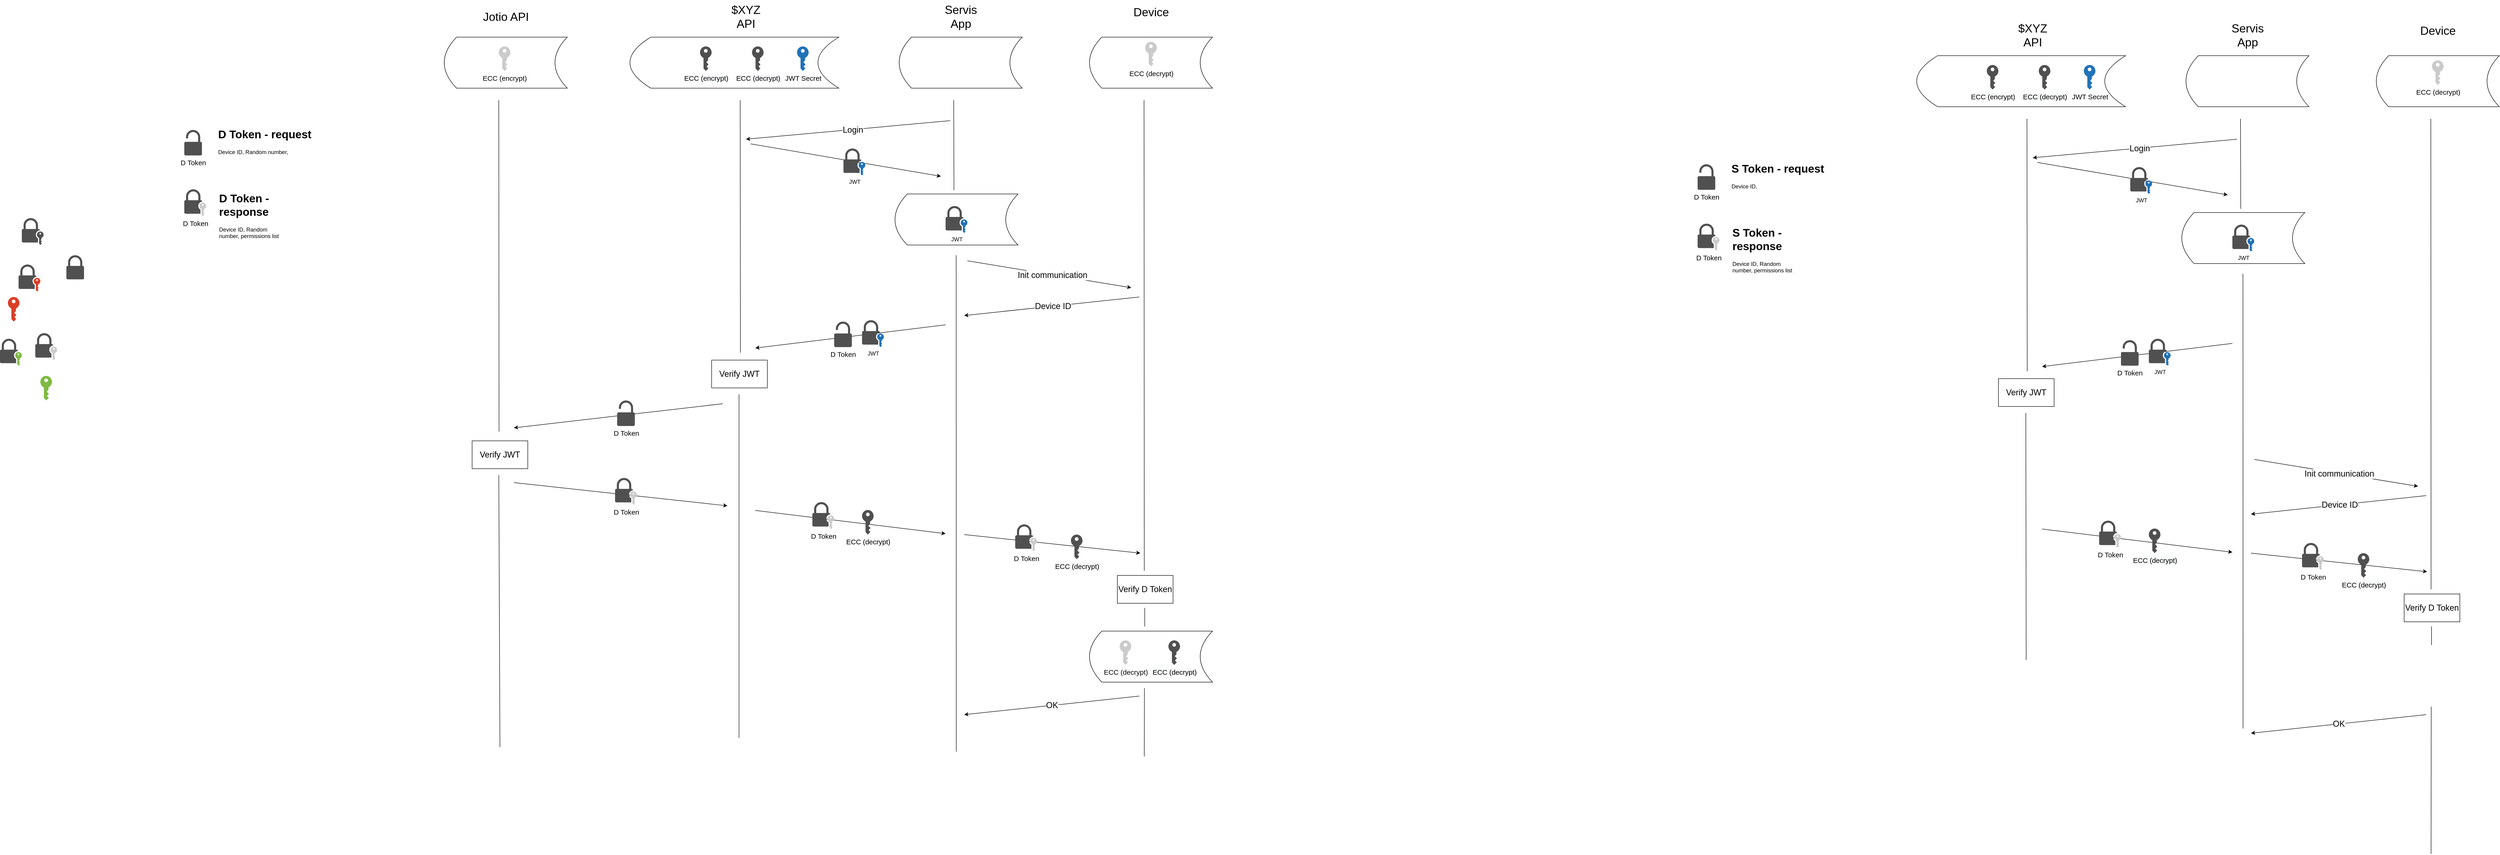 <mxfile version="13.1.3" type="github">
  <diagram id="LgasBoGG3FsovCFmSBIw" name="Page-1">
    <mxGraphModel dx="2370" dy="2423" grid="1" gridSize="10" guides="1" tooltips="1" connect="1" arrows="1" fold="1" page="1" pageScale="1" pageWidth="850" pageHeight="1100" math="0" shadow="0">
      <root>
        <mxCell id="0" />
        <mxCell id="1" parent="0" />
        <mxCell id="JMCEyGu6VI2UjbXGp_1P-59" value="" style="shape=dataStorage;whiteSpace=wrap;html=1;strokeColor=#000000;strokeWidth=1;" vertex="1" parent="1">
          <mxGeometry x="1470" y="-260" width="450" height="110" as="geometry" />
        </mxCell>
        <mxCell id="JMCEyGu6VI2UjbXGp_1P-62" value="" style="shape=dataStorage;whiteSpace=wrap;html=1;strokeColor=#000000;strokeWidth=1;" vertex="1" parent="1">
          <mxGeometry x="2050" y="-260" width="265" height="110" as="geometry" />
        </mxCell>
        <mxCell id="JMCEyGu6VI2UjbXGp_1P-65" value="" style="shape=dataStorage;whiteSpace=wrap;html=1;strokeColor=#000000;strokeWidth=1;" vertex="1" parent="1">
          <mxGeometry x="2460" y="-260" width="265" height="110" as="geometry" />
        </mxCell>
        <mxCell id="JMCEyGu6VI2UjbXGp_1P-54" value="" style="shape=dataStorage;whiteSpace=wrap;html=1;strokeColor=#000000;strokeWidth=1;" vertex="1" parent="1">
          <mxGeometry x="1070" y="-260" width="265" height="110" as="geometry" />
        </mxCell>
        <mxCell id="JMCEyGu6VI2UjbXGp_1P-1" value="&lt;meta http-equiv=&quot;content-type&quot; content=&quot;text/html; charset=utf-8&quot;&gt;&lt;span style=&quot;color: rgb(0, 0, 0); font-family: Helvetica; font-style: normal; font-variant-ligatures: normal; font-variant-caps: normal; font-weight: 400; letter-spacing: normal; orphans: 2; text-align: center; text-indent: 0px; text-transform: none; widows: 2; word-spacing: 0px; -webkit-text-stroke-width: 0px; background-color: rgb(248, 249, 250); text-decoration-style: initial; text-decoration-color: initial; font-size: 15px;&quot;&gt;ECC (encrypt&lt;/span&gt;&lt;span style=&quot;color: rgb(0, 0, 0); font-family: Helvetica; font-style: normal; font-variant-ligatures: normal; font-variant-caps: normal; font-weight: 400; letter-spacing: normal; orphans: 2; text-align: center; text-indent: 0px; text-transform: none; widows: 2; word-spacing: 0px; -webkit-text-stroke-width: 0px; background-color: rgb(248, 249, 250); text-decoration-style: initial; text-decoration-color: initial; font-size: 15px;&quot;&gt;)&lt;/span&gt;" style="pointerEvents=1;shadow=0;dashed=0;html=1;strokeColor=none;fillColor=#505050;labelPosition=center;verticalLabelPosition=bottom;verticalAlign=top;outlineConnect=0;align=center;shape=mxgraph.office.security.key_permissions;" vertex="1" parent="1">
          <mxGeometry x="1621" y="-240" width="25" height="53" as="geometry" />
        </mxCell>
        <mxCell id="JMCEyGu6VI2UjbXGp_1P-2" value="&lt;font style=&quot;font-size: 15px&quot;&gt;JWT Secret&lt;/font&gt;" style="pointerEvents=1;shadow=0;dashed=0;html=1;strokeColor=none;labelPosition=center;verticalLabelPosition=bottom;verticalAlign=top;outlineConnect=0;align=center;shape=mxgraph.office.security.key_permissions;fillColor=#2072B8;" vertex="1" parent="1">
          <mxGeometry x="1830" y="-240" width="25" height="53" as="geometry" />
        </mxCell>
        <mxCell id="JMCEyGu6VI2UjbXGp_1P-3" value="" style="pointerEvents=1;shadow=0;dashed=0;html=1;strokeColor=none;labelPosition=center;verticalLabelPosition=bottom;verticalAlign=top;outlineConnect=0;align=center;shape=mxgraph.office.security.key_permissions;fillColor=#DA4026;" vertex="1" parent="1">
          <mxGeometry x="130" y="300" width="25" height="53" as="geometry" />
        </mxCell>
        <mxCell id="JMCEyGu6VI2UjbXGp_1P-4" value="" style="pointerEvents=1;shadow=0;dashed=0;html=1;strokeColor=none;labelPosition=center;verticalLabelPosition=bottom;verticalAlign=top;outlineConnect=0;align=center;shape=mxgraph.office.security.key_permissions;fillColor=#7FBA42;" vertex="1" parent="1">
          <mxGeometry x="200" y="470" width="25" height="53" as="geometry" />
        </mxCell>
        <mxCell id="JMCEyGu6VI2UjbXGp_1P-5" value="" style="pointerEvents=1;shadow=0;dashed=0;html=1;strokeColor=none;fillColor=#505050;labelPosition=center;verticalLabelPosition=bottom;verticalAlign=top;outlineConnect=0;align=center;shape=mxgraph.office.security.lock_with_key_security;" vertex="1" parent="1">
          <mxGeometry x="160" y="130" width="47" height="58" as="geometry" />
        </mxCell>
        <mxCell id="JMCEyGu6VI2UjbXGp_1P-6" value="" style="pointerEvents=1;shadow=0;dashed=0;html=1;strokeColor=none;fillColor=#505050;labelPosition=center;verticalLabelPosition=bottom;verticalAlign=top;outlineConnect=0;align=center;shape=mxgraph.office.security.lock_with_key_security_orange;" vertex="1" parent="1">
          <mxGeometry x="153" y="230" width="47" height="58" as="geometry" />
        </mxCell>
        <mxCell id="JMCEyGu6VI2UjbXGp_1P-9" value="" style="pointerEvents=1;shadow=0;dashed=0;html=1;strokeColor=none;fillColor=#505050;labelPosition=center;verticalLabelPosition=bottom;verticalAlign=top;outlineConnect=0;align=center;shape=mxgraph.office.security.lock_with_key_security_green;" vertex="1" parent="1">
          <mxGeometry x="113" y="390" width="47" height="58" as="geometry" />
        </mxCell>
        <mxCell id="JMCEyGu6VI2UjbXGp_1P-10" value="" style="pointerEvents=1;shadow=0;dashed=0;html=1;strokeColor=none;fillColor=#505050;labelPosition=center;verticalLabelPosition=bottom;verticalAlign=top;outlineConnect=0;align=center;shape=mxgraph.office.security.lock_with_key_security_ghosted;" vertex="1" parent="1">
          <mxGeometry x="189" y="378" width="47" height="58" as="geometry" />
        </mxCell>
        <mxCell id="JMCEyGu6VI2UjbXGp_1P-30" value="&lt;span style=&quot;font-size: 25px&quot;&gt;$XYZ API&lt;/span&gt;" style="text;html=1;strokeColor=none;fillColor=none;align=center;verticalAlign=middle;whiteSpace=wrap;rounded=0;" vertex="1" parent="1">
          <mxGeometry x="1665" y="-330" width="110" height="50" as="geometry" />
        </mxCell>
        <mxCell id="JMCEyGu6VI2UjbXGp_1P-36" value="&lt;span style=&quot;font-size: 25px&quot;&gt;Servis&lt;br&gt;App&lt;br&gt;&lt;/span&gt;" style="text;html=1;strokeColor=none;fillColor=none;align=center;verticalAlign=middle;whiteSpace=wrap;rounded=0;" vertex="1" parent="1">
          <mxGeometry x="2127.5" y="-330" width="110" height="50" as="geometry" />
        </mxCell>
        <mxCell id="JMCEyGu6VI2UjbXGp_1P-37" value="&lt;span style=&quot;font-size: 25px&quot;&gt;Device&lt;/span&gt;" style="text;html=1;strokeColor=none;fillColor=none;align=center;verticalAlign=middle;whiteSpace=wrap;rounded=0;" vertex="1" parent="1">
          <mxGeometry x="2537.5" y="-340" width="110" height="50" as="geometry" />
        </mxCell>
        <mxCell id="JMCEyGu6VI2UjbXGp_1P-38" value="" style="endArrow=none;html=1;" edge="1" parent="1">
          <mxGeometry width="50" height="50" relative="1" as="geometry">
            <mxPoint x="1188" y="590" as="sourcePoint" />
            <mxPoint x="1187.5" y="-124" as="targetPoint" />
          </mxGeometry>
        </mxCell>
        <mxCell id="JMCEyGu6VI2UjbXGp_1P-39" value="&lt;span style=&quot;font-size: 25px&quot;&gt;Jotio API&lt;/span&gt;" style="text;html=1;strokeColor=none;fillColor=none;align=center;verticalAlign=middle;whiteSpace=wrap;rounded=0;" vertex="1" parent="1">
          <mxGeometry x="1147.5" y="-330" width="110" height="50" as="geometry" />
        </mxCell>
        <mxCell id="JMCEyGu6VI2UjbXGp_1P-48" value="" style="pointerEvents=1;shadow=0;dashed=0;html=1;strokeColor=none;fillColor=#505050;labelPosition=center;verticalLabelPosition=bottom;verticalAlign=top;outlineConnect=0;align=center;shape=mxgraph.office.security.lock_protected;" vertex="1" parent="1">
          <mxGeometry x="256" y="210" width="38" height="52" as="geometry" />
        </mxCell>
        <mxCell id="JMCEyGu6VI2UjbXGp_1P-51" value="&lt;span style=&quot;font-size: 15px&quot;&gt;ECC (encrypt&lt;/span&gt;&lt;span style=&quot;font-size: 15px&quot;&gt;)&lt;/span&gt;" style="pointerEvents=1;shadow=0;dashed=0;html=1;strokeColor=none;labelPosition=center;verticalLabelPosition=bottom;verticalAlign=top;outlineConnect=0;align=center;shape=mxgraph.office.security.key_permissions;fillColor=#CCCBCB;" vertex="1" parent="1">
          <mxGeometry x="1187.5" y="-240" width="25" height="53" as="geometry" />
        </mxCell>
        <mxCell id="JMCEyGu6VI2UjbXGp_1P-53" value="&lt;span style=&quot;font-size: 15px&quot;&gt;ECC (decrypt)&lt;/span&gt;" style="pointerEvents=1;shadow=0;dashed=0;html=1;strokeColor=none;labelPosition=center;verticalLabelPosition=bottom;verticalAlign=top;outlineConnect=0;align=center;shape=mxgraph.office.security.key_permissions;fillColor=#CCCBCB;" vertex="1" parent="1">
          <mxGeometry x="2580" y="-250" width="25" height="53" as="geometry" />
        </mxCell>
        <mxCell id="JMCEyGu6VI2UjbXGp_1P-60" value="" style="endArrow=none;html=1;" edge="1" parent="1">
          <mxGeometry width="50" height="50" relative="1" as="geometry">
            <mxPoint x="1708" y="420" as="sourcePoint" />
            <mxPoint x="1707.5" y="-124" as="targetPoint" />
          </mxGeometry>
        </mxCell>
        <mxCell id="JMCEyGu6VI2UjbXGp_1P-63" value="" style="endArrow=none;html=1;" edge="1" parent="1">
          <mxGeometry width="50" height="50" relative="1" as="geometry">
            <mxPoint x="2168" y="70" as="sourcePoint" />
            <mxPoint x="2167.5" y="-124" as="targetPoint" />
          </mxGeometry>
        </mxCell>
        <mxCell id="JMCEyGu6VI2UjbXGp_1P-66" value="" style="endArrow=none;html=1;" edge="1" parent="1">
          <mxGeometry width="50" height="50" relative="1" as="geometry">
            <mxPoint x="2578" y="890" as="sourcePoint" />
            <mxPoint x="2577.5" y="-124" as="targetPoint" />
          </mxGeometry>
        </mxCell>
        <mxCell id="JMCEyGu6VI2UjbXGp_1P-71" value="&lt;span style=&quot;color: rgb(0 , 0 , 0) ; font-family: &amp;#34;helvetica&amp;#34; ; font-style: normal ; font-weight: 400 ; letter-spacing: normal ; text-align: center ; text-indent: 0px ; text-transform: none ; word-spacing: 0px ; background-color: rgb(248 , 249 , 250) ; font-size: 15px&quot;&gt;ECC (decrypt&lt;/span&gt;&lt;span style=&quot;color: rgb(0 , 0 , 0) ; font-family: &amp;#34;helvetica&amp;#34; ; font-style: normal ; font-weight: 400 ; letter-spacing: normal ; text-align: center ; text-indent: 0px ; text-transform: none ; word-spacing: 0px ; background-color: rgb(248 , 249 , 250) ; font-size: 15px&quot;&gt;)&lt;/span&gt;" style="pointerEvents=1;shadow=0;dashed=0;html=1;strokeColor=none;fillColor=#505050;labelPosition=center;verticalLabelPosition=bottom;verticalAlign=top;outlineConnect=0;align=center;shape=mxgraph.office.security.key_permissions;" vertex="1" parent="1">
          <mxGeometry x="1733" y="-240" width="25" height="53" as="geometry" />
        </mxCell>
        <mxCell id="JMCEyGu6VI2UjbXGp_1P-72" value="" style="endArrow=classic;html=1;" edge="1" parent="1">
          <mxGeometry width="50" height="50" relative="1" as="geometry">
            <mxPoint x="2160" y="-80" as="sourcePoint" />
            <mxPoint x="1720" y="-40" as="targetPoint" />
          </mxGeometry>
        </mxCell>
        <mxCell id="JMCEyGu6VI2UjbXGp_1P-73" value="&lt;span style=&quot;font-size: 18px&quot;&gt;Login&lt;br&gt;&lt;/span&gt;" style="edgeLabel;html=1;align=center;verticalAlign=middle;resizable=0;points=[];" vertex="1" connectable="0" parent="JMCEyGu6VI2UjbXGp_1P-72">
          <mxGeometry x="-0.237" y="-2" relative="1" as="geometry">
            <mxPoint x="-41.94" y="6.73" as="offset" />
          </mxGeometry>
        </mxCell>
        <mxCell id="JMCEyGu6VI2UjbXGp_1P-74" value="" style="endArrow=classic;html=1;" edge="1" parent="1">
          <mxGeometry width="50" height="50" relative="1" as="geometry">
            <mxPoint x="1730" y="-30" as="sourcePoint" />
            <mxPoint x="2140" y="40" as="targetPoint" />
          </mxGeometry>
        </mxCell>
        <mxCell id="JMCEyGu6VI2UjbXGp_1P-76" value="" style="shape=dataStorage;whiteSpace=wrap;html=1;strokeColor=#000000;strokeWidth=1;" vertex="1" parent="1">
          <mxGeometry x="2041" y="78" width="265" height="110" as="geometry" />
        </mxCell>
        <mxCell id="JMCEyGu6VI2UjbXGp_1P-77" value="JWT" style="pointerEvents=1;shadow=0;dashed=0;html=1;strokeColor=none;fillColor=#505050;labelPosition=center;verticalLabelPosition=bottom;verticalAlign=top;outlineConnect=0;align=center;shape=mxgraph.office.security.lock_with_key_security_blue;" vertex="1" parent="1">
          <mxGeometry x="2150" y="104" width="47" height="58" as="geometry" />
        </mxCell>
        <mxCell id="JMCEyGu6VI2UjbXGp_1P-80" value="" style="endArrow=none;html=1;" edge="1" parent="1">
          <mxGeometry width="50" height="50" relative="1" as="geometry">
            <mxPoint x="2173" y="1280" as="sourcePoint" />
            <mxPoint x="2172.79" y="210.0" as="targetPoint" />
          </mxGeometry>
        </mxCell>
        <mxCell id="JMCEyGu6VI2UjbXGp_1P-82" value="" style="endArrow=classic;html=1;" edge="1" parent="1">
          <mxGeometry width="50" height="50" relative="1" as="geometry">
            <mxPoint x="2197" y="222" as="sourcePoint" />
            <mxPoint x="2550" y="280" as="targetPoint" />
          </mxGeometry>
        </mxCell>
        <mxCell id="JMCEyGu6VI2UjbXGp_1P-83" value="&lt;span style=&quot;font-size: 18px&quot;&gt;Init communication&lt;/span&gt;" style="edgeLabel;html=1;align=center;verticalAlign=middle;resizable=0;points=[];" vertex="1" connectable="0" parent="JMCEyGu6VI2UjbXGp_1P-82">
          <mxGeometry x="-0.237" y="-2" relative="1" as="geometry">
            <mxPoint x="48" y="6.73" as="offset" />
          </mxGeometry>
        </mxCell>
        <mxCell id="JMCEyGu6VI2UjbXGp_1P-85" value="JWT" style="pointerEvents=1;shadow=0;dashed=0;html=1;strokeColor=none;fillColor=#505050;labelPosition=center;verticalLabelPosition=bottom;verticalAlign=top;outlineConnect=0;align=center;shape=mxgraph.office.security.lock_with_key_security_blue;" vertex="1" parent="1">
          <mxGeometry x="1930" y="-20" width="47" height="58" as="geometry" />
        </mxCell>
        <mxCell id="JMCEyGu6VI2UjbXGp_1P-86" value="&lt;font style=&quot;font-size: 15px&quot;&gt;D Token&lt;/font&gt;" style="pointerEvents=1;shadow=0;dashed=0;html=1;strokeColor=none;fillColor=#505050;labelPosition=center;verticalLabelPosition=bottom;verticalAlign=top;outlineConnect=0;align=center;shape=mxgraph.office.security.lock_unprotected;" vertex="1" parent="1">
          <mxGeometry x="510" y="-60" width="38" height="55" as="geometry" />
        </mxCell>
        <mxCell id="JMCEyGu6VI2UjbXGp_1P-87" value="&lt;h1&gt;D Token - request&lt;/h1&gt;&lt;div&gt;Device ID, Random number,&amp;nbsp;&lt;/div&gt;" style="text;html=1;strokeColor=none;fillColor=none;spacing=5;spacingTop=-20;whiteSpace=wrap;overflow=hidden;rounded=0;" vertex="1" parent="1">
          <mxGeometry x="578" y="-70" width="210" height="120" as="geometry" />
        </mxCell>
        <mxCell id="JMCEyGu6VI2UjbXGp_1P-89" value="" style="endArrow=classic;html=1;" edge="1" parent="1">
          <mxGeometry width="50" height="50" relative="1" as="geometry">
            <mxPoint x="2150" y="360" as="sourcePoint" />
            <mxPoint x="1740" y="410" as="targetPoint" />
          </mxGeometry>
        </mxCell>
        <mxCell id="JMCEyGu6VI2UjbXGp_1P-90" value="&lt;font style=&quot;font-size: 15px&quot;&gt;D Token&lt;/font&gt;" style="pointerEvents=1;shadow=0;dashed=0;html=1;strokeColor=none;fillColor=#505050;labelPosition=center;verticalLabelPosition=bottom;verticalAlign=top;outlineConnect=0;align=center;shape=mxgraph.office.security.lock_unprotected;" vertex="1" parent="1">
          <mxGeometry x="1910" y="353" width="38" height="55" as="geometry" />
        </mxCell>
        <mxCell id="JMCEyGu6VI2UjbXGp_1P-91" value="" style="endArrow=classic;html=1;" edge="1" parent="1">
          <mxGeometry width="50" height="50" relative="1" as="geometry">
            <mxPoint x="1670" y="530" as="sourcePoint" />
            <mxPoint x="1220" y="582" as="targetPoint" />
          </mxGeometry>
        </mxCell>
        <mxCell id="JMCEyGu6VI2UjbXGp_1P-92" value="&lt;font style=&quot;font-size: 15px&quot;&gt;D Token&lt;/font&gt;" style="pointerEvents=1;shadow=0;dashed=0;html=1;strokeColor=none;fillColor=#505050;labelPosition=center;verticalLabelPosition=bottom;verticalAlign=top;outlineConnect=0;align=center;shape=mxgraph.office.security.lock_unprotected;" vertex="1" parent="1">
          <mxGeometry x="1442.5" y="523" width="38" height="55" as="geometry" />
        </mxCell>
        <mxCell id="JMCEyGu6VI2UjbXGp_1P-94" value="" style="endArrow=classic;html=1;" edge="1" parent="1">
          <mxGeometry width="50" height="50" relative="1" as="geometry">
            <mxPoint x="2567.5" y="300" as="sourcePoint" />
            <mxPoint x="2190" y="340" as="targetPoint" />
          </mxGeometry>
        </mxCell>
        <mxCell id="JMCEyGu6VI2UjbXGp_1P-95" value="&lt;span style=&quot;font-size: 18px&quot;&gt;Device ID&lt;br&gt;&lt;/span&gt;" style="edgeLabel;html=1;align=center;verticalAlign=middle;resizable=0;points=[];" vertex="1" connectable="0" parent="JMCEyGu6VI2UjbXGp_1P-94">
          <mxGeometry x="-0.237" y="-2" relative="1" as="geometry">
            <mxPoint x="-41.94" y="6.73" as="offset" />
          </mxGeometry>
        </mxCell>
        <mxCell id="JMCEyGu6VI2UjbXGp_1P-99" value="" style="endArrow=none;html=1;" edge="1" parent="1">
          <mxGeometry width="50" height="50" relative="1" as="geometry">
            <mxPoint x="1705" y="1250" as="sourcePoint" />
            <mxPoint x="1705" y="510" as="targetPoint" />
          </mxGeometry>
        </mxCell>
        <mxCell id="JMCEyGu6VI2UjbXGp_1P-100" value="&lt;font style=&quot;font-size: 18px&quot;&gt;Verify&amp;nbsp;JWT&lt;/font&gt;" style="rounded=0;whiteSpace=wrap;html=1;strokeColor=#000000;strokeWidth=1;" vertex="1" parent="1">
          <mxGeometry x="1646" y="436" width="120" height="60" as="geometry" />
        </mxCell>
        <mxCell id="JMCEyGu6VI2UjbXGp_1P-101" value="JWT" style="pointerEvents=1;shadow=0;dashed=0;html=1;strokeColor=none;fillColor=#505050;labelPosition=center;verticalLabelPosition=bottom;verticalAlign=top;outlineConnect=0;align=center;shape=mxgraph.office.security.lock_with_key_security_blue;" vertex="1" parent="1">
          <mxGeometry x="1970" y="350" width="47" height="58" as="geometry" />
        </mxCell>
        <mxCell id="JMCEyGu6VI2UjbXGp_1P-102" value="&lt;span style=&quot;font-size: 18px&quot;&gt;Verify JWT&lt;br&gt;&lt;/span&gt;" style="rounded=0;whiteSpace=wrap;html=1;strokeColor=#000000;strokeWidth=1;" vertex="1" parent="1">
          <mxGeometry x="1130" y="610" width="120" height="60" as="geometry" />
        </mxCell>
        <mxCell id="JMCEyGu6VI2UjbXGp_1P-103" value="" style="endArrow=none;html=1;" edge="1" parent="1">
          <mxGeometry width="50" height="50" relative="1" as="geometry">
            <mxPoint x="1190" y="1270" as="sourcePoint" />
            <mxPoint x="1187.5" y="684" as="targetPoint" />
          </mxGeometry>
        </mxCell>
        <mxCell id="JMCEyGu6VI2UjbXGp_1P-105" value="" style="endArrow=classic;html=1;" edge="1" parent="1">
          <mxGeometry width="50" height="50" relative="1" as="geometry">
            <mxPoint x="1220" y="700" as="sourcePoint" />
            <mxPoint x="1680" y="750" as="targetPoint" />
          </mxGeometry>
        </mxCell>
        <mxCell id="JMCEyGu6VI2UjbXGp_1P-106" value="D Token" style="pointerEvents=1;shadow=0;dashed=0;html=1;strokeColor=none;fillColor=#505050;labelPosition=center;verticalLabelPosition=bottom;verticalAlign=top;outlineConnect=0;align=center;shape=mxgraph.office.security.lock_with_key_security_ghosted;fontSize=15;" vertex="1" parent="1">
          <mxGeometry x="1438" y="690" width="47" height="58" as="geometry" />
        </mxCell>
        <mxCell id="JMCEyGu6VI2UjbXGp_1P-108" value="" style="endArrow=classic;html=1;" edge="1" parent="1">
          <mxGeometry width="50" height="50" relative="1" as="geometry">
            <mxPoint x="1740" y="760" as="sourcePoint" />
            <mxPoint x="2150" y="810" as="targetPoint" />
          </mxGeometry>
        </mxCell>
        <mxCell id="JMCEyGu6VI2UjbXGp_1P-110" value="&lt;span style=&quot;color: rgb(0 , 0 , 0) ; font-family: &amp;#34;helvetica&amp;#34; ; font-style: normal ; font-weight: 400 ; letter-spacing: normal ; text-align: center ; text-indent: 0px ; text-transform: none ; word-spacing: 0px ; background-color: rgb(248 , 249 , 250) ; font-size: 15px&quot;&gt;ECC (decrypt&lt;/span&gt;&lt;span style=&quot;color: rgb(0 , 0 , 0) ; font-family: &amp;#34;helvetica&amp;#34; ; font-style: normal ; font-weight: 400 ; letter-spacing: normal ; text-align: center ; text-indent: 0px ; text-transform: none ; word-spacing: 0px ; background-color: rgb(248 , 249 , 250) ; font-size: 15px&quot;&gt;)&lt;/span&gt;" style="pointerEvents=1;shadow=0;dashed=0;html=1;strokeColor=none;fillColor=#505050;labelPosition=center;verticalLabelPosition=bottom;verticalAlign=top;outlineConnect=0;align=center;shape=mxgraph.office.security.key_permissions;" vertex="1" parent="1">
          <mxGeometry x="1970" y="759" width="25" height="53" as="geometry" />
        </mxCell>
        <mxCell id="JMCEyGu6VI2UjbXGp_1P-113" value="" style="endArrow=classic;html=1;" edge="1" parent="1">
          <mxGeometry width="50" height="50" relative="1" as="geometry">
            <mxPoint x="2190" y="812" as="sourcePoint" />
            <mxPoint x="2569.5" y="852" as="targetPoint" />
          </mxGeometry>
        </mxCell>
        <mxCell id="JMCEyGu6VI2UjbXGp_1P-115" value="&lt;span style=&quot;color: rgb(0 , 0 , 0) ; font-family: &amp;#34;helvetica&amp;#34; ; font-style: normal ; font-weight: 400 ; letter-spacing: normal ; text-align: center ; text-indent: 0px ; text-transform: none ; word-spacing: 0px ; background-color: rgb(248 , 249 , 250) ; font-size: 15px&quot;&gt;ECC (decrypt&lt;/span&gt;&lt;span style=&quot;color: rgb(0 , 0 , 0) ; font-family: &amp;#34;helvetica&amp;#34; ; font-style: normal ; font-weight: 400 ; letter-spacing: normal ; text-align: center ; text-indent: 0px ; text-transform: none ; word-spacing: 0px ; background-color: rgb(248 , 249 , 250) ; font-size: 15px&quot;&gt;)&lt;/span&gt;" style="pointerEvents=1;shadow=0;dashed=0;html=1;strokeColor=none;fillColor=#505050;labelPosition=center;verticalLabelPosition=bottom;verticalAlign=top;outlineConnect=0;align=center;shape=mxgraph.office.security.key_permissions;" vertex="1" parent="1">
          <mxGeometry x="2420" y="812" width="25" height="53" as="geometry" />
        </mxCell>
        <mxCell id="JMCEyGu6VI2UjbXGp_1P-117" value="&lt;span style=&quot;font-size: 18px&quot;&gt;Verify D Token&lt;/span&gt;" style="rounded=0;whiteSpace=wrap;html=1;strokeColor=#000000;strokeWidth=1;" vertex="1" parent="1">
          <mxGeometry x="2520" y="900" width="120" height="60" as="geometry" />
        </mxCell>
        <mxCell id="JMCEyGu6VI2UjbXGp_1P-123" value="D Token" style="pointerEvents=1;shadow=0;dashed=0;html=1;strokeColor=none;fillColor=#505050;labelPosition=center;verticalLabelPosition=bottom;verticalAlign=top;outlineConnect=0;align=center;shape=mxgraph.office.security.lock_with_key_security_ghosted;fontSize=15;" vertex="1" parent="1">
          <mxGeometry x="1863" y="742" width="47" height="58" as="geometry" />
        </mxCell>
        <mxCell id="JMCEyGu6VI2UjbXGp_1P-124" value="D Token" style="pointerEvents=1;shadow=0;dashed=0;html=1;strokeColor=none;fillColor=#505050;labelPosition=center;verticalLabelPosition=bottom;verticalAlign=top;outlineConnect=0;align=center;shape=mxgraph.office.security.lock_with_key_security_ghosted;fontSize=15;" vertex="1" parent="1">
          <mxGeometry x="2300" y="790" width="47" height="58" as="geometry" />
        </mxCell>
        <mxCell id="JMCEyGu6VI2UjbXGp_1P-125" value="" style="shape=dataStorage;whiteSpace=wrap;html=1;strokeColor=#000000;strokeWidth=1;" vertex="1" parent="1">
          <mxGeometry x="2460" y="1020" width="265" height="110" as="geometry" />
        </mxCell>
        <mxCell id="JMCEyGu6VI2UjbXGp_1P-126" value="&lt;span style=&quot;font-size: 15px&quot;&gt;ECC (decrypt)&lt;/span&gt;" style="pointerEvents=1;shadow=0;dashed=0;html=1;strokeColor=none;labelPosition=center;verticalLabelPosition=bottom;verticalAlign=top;outlineConnect=0;align=center;shape=mxgraph.office.security.key_permissions;fillColor=#CCCBCB;" vertex="1" parent="1">
          <mxGeometry x="2525" y="1040" width="25" height="53" as="geometry" />
        </mxCell>
        <mxCell id="JMCEyGu6VI2UjbXGp_1P-127" value="D Token" style="pointerEvents=1;shadow=0;dashed=0;html=1;strokeColor=none;fillColor=#505050;labelPosition=center;verticalLabelPosition=bottom;verticalAlign=top;outlineConnect=0;align=center;shape=mxgraph.office.security.lock_with_key_security_ghosted;fontSize=15;" vertex="1" parent="1">
          <mxGeometry x="510" y="68" width="47" height="58" as="geometry" />
        </mxCell>
        <mxCell id="JMCEyGu6VI2UjbXGp_1P-128" value="&lt;h1&gt;D Token - response&lt;/h1&gt;&lt;div&gt;Device ID, Random number,&amp;nbsp;permissions list&lt;/div&gt;" style="text;html=1;strokeColor=none;fillColor=none;spacing=5;spacingTop=-20;whiteSpace=wrap;overflow=hidden;rounded=0;" vertex="1" parent="1">
          <mxGeometry x="580" y="68" width="210" height="120" as="geometry" />
        </mxCell>
        <mxCell id="JMCEyGu6VI2UjbXGp_1P-129" value="&lt;span style=&quot;color: rgb(0 , 0 , 0) ; font-family: &amp;#34;helvetica&amp;#34; ; font-style: normal ; font-weight: 400 ; letter-spacing: normal ; text-align: center ; text-indent: 0px ; text-transform: none ; word-spacing: 0px ; background-color: rgb(248 , 249 , 250) ; font-size: 15px&quot;&gt;ECC (decrypt&lt;/span&gt;&lt;span style=&quot;color: rgb(0 , 0 , 0) ; font-family: &amp;#34;helvetica&amp;#34; ; font-style: normal ; font-weight: 400 ; letter-spacing: normal ; text-align: center ; text-indent: 0px ; text-transform: none ; word-spacing: 0px ; background-color: rgb(248 , 249 , 250) ; font-size: 15px&quot;&gt;)&lt;/span&gt;" style="pointerEvents=1;shadow=0;dashed=0;html=1;strokeColor=none;fillColor=#505050;labelPosition=center;verticalLabelPosition=bottom;verticalAlign=top;outlineConnect=0;align=center;shape=mxgraph.office.security.key_permissions;" vertex="1" parent="1">
          <mxGeometry x="2630" y="1040" width="25" height="53" as="geometry" />
        </mxCell>
        <mxCell id="JMCEyGu6VI2UjbXGp_1P-130" value="" style="endArrow=none;html=1;" edge="1" parent="1">
          <mxGeometry width="50" height="50" relative="1" as="geometry">
            <mxPoint x="2579" y="1010" as="sourcePoint" />
            <mxPoint x="2579" y="970" as="targetPoint" />
          </mxGeometry>
        </mxCell>
        <mxCell id="JMCEyGu6VI2UjbXGp_1P-131" value="" style="endArrow=none;html=1;" edge="1" parent="1">
          <mxGeometry width="50" height="50" relative="1" as="geometry">
            <mxPoint x="2578" y="1290" as="sourcePoint" />
            <mxPoint x="2578.33" y="1143" as="targetPoint" />
          </mxGeometry>
        </mxCell>
        <mxCell id="JMCEyGu6VI2UjbXGp_1P-133" value="&lt;font style=&quot;font-size: 18px&quot;&gt;OK&lt;/font&gt;" style="endArrow=classic;html=1;" edge="1" parent="1">
          <mxGeometry width="50" height="50" relative="1" as="geometry">
            <mxPoint x="2567.5" y="1160" as="sourcePoint" />
            <mxPoint x="2190" y="1200" as="targetPoint" />
            <Array as="points">
              <mxPoint x="2380" y="1180" />
            </Array>
          </mxGeometry>
        </mxCell>
        <mxCell id="JMCEyGu6VI2UjbXGp_1P-135" value="" style="shape=dataStorage;whiteSpace=wrap;html=1;strokeColor=#000000;strokeWidth=1;" vertex="1" parent="1">
          <mxGeometry x="4242" y="-220" width="450" height="110" as="geometry" />
        </mxCell>
        <mxCell id="JMCEyGu6VI2UjbXGp_1P-136" value="" style="shape=dataStorage;whiteSpace=wrap;html=1;strokeColor=#000000;strokeWidth=1;" vertex="1" parent="1">
          <mxGeometry x="4822" y="-220" width="265" height="110" as="geometry" />
        </mxCell>
        <mxCell id="JMCEyGu6VI2UjbXGp_1P-137" value="" style="shape=dataStorage;whiteSpace=wrap;html=1;strokeColor=#000000;strokeWidth=1;" vertex="1" parent="1">
          <mxGeometry x="5232" y="-220" width="265" height="110" as="geometry" />
        </mxCell>
        <mxCell id="JMCEyGu6VI2UjbXGp_1P-138" value="&lt;meta http-equiv=&quot;content-type&quot; content=&quot;text/html; charset=utf-8&quot;&gt;&lt;span style=&quot;color: rgb(0, 0, 0); font-family: Helvetica; font-style: normal; font-variant-ligatures: normal; font-variant-caps: normal; font-weight: 400; letter-spacing: normal; orphans: 2; text-align: center; text-indent: 0px; text-transform: none; widows: 2; word-spacing: 0px; -webkit-text-stroke-width: 0px; background-color: rgb(248, 249, 250); text-decoration-style: initial; text-decoration-color: initial; font-size: 15px;&quot;&gt;ECC (encrypt&lt;/span&gt;&lt;span style=&quot;color: rgb(0, 0, 0); font-family: Helvetica; font-style: normal; font-variant-ligatures: normal; font-variant-caps: normal; font-weight: 400; letter-spacing: normal; orphans: 2; text-align: center; text-indent: 0px; text-transform: none; widows: 2; word-spacing: 0px; -webkit-text-stroke-width: 0px; background-color: rgb(248, 249, 250); text-decoration-style: initial; text-decoration-color: initial; font-size: 15px;&quot;&gt;)&lt;/span&gt;" style="pointerEvents=1;shadow=0;dashed=0;html=1;strokeColor=none;fillColor=#505050;labelPosition=center;verticalLabelPosition=bottom;verticalAlign=top;outlineConnect=0;align=center;shape=mxgraph.office.security.key_permissions;" vertex="1" parent="1">
          <mxGeometry x="4393" y="-200" width="25" height="53" as="geometry" />
        </mxCell>
        <mxCell id="JMCEyGu6VI2UjbXGp_1P-139" value="&lt;font style=&quot;font-size: 15px&quot;&gt;JWT Secret&lt;/font&gt;" style="pointerEvents=1;shadow=0;dashed=0;html=1;strokeColor=none;labelPosition=center;verticalLabelPosition=bottom;verticalAlign=top;outlineConnect=0;align=center;shape=mxgraph.office.security.key_permissions;fillColor=#2072B8;" vertex="1" parent="1">
          <mxGeometry x="4602" y="-200" width="25" height="53" as="geometry" />
        </mxCell>
        <mxCell id="JMCEyGu6VI2UjbXGp_1P-140" value="&lt;span style=&quot;font-size: 25px&quot;&gt;$XYZ API&lt;/span&gt;" style="text;html=1;strokeColor=none;fillColor=none;align=center;verticalAlign=middle;whiteSpace=wrap;rounded=0;" vertex="1" parent="1">
          <mxGeometry x="4437" y="-290" width="110" height="50" as="geometry" />
        </mxCell>
        <mxCell id="JMCEyGu6VI2UjbXGp_1P-141" value="&lt;span style=&quot;font-size: 25px&quot;&gt;Servis&lt;br&gt;App&lt;br&gt;&lt;/span&gt;" style="text;html=1;strokeColor=none;fillColor=none;align=center;verticalAlign=middle;whiteSpace=wrap;rounded=0;" vertex="1" parent="1">
          <mxGeometry x="4899.5" y="-290" width="110" height="50" as="geometry" />
        </mxCell>
        <mxCell id="JMCEyGu6VI2UjbXGp_1P-142" value="&lt;span style=&quot;font-size: 25px&quot;&gt;Device&lt;/span&gt;" style="text;html=1;strokeColor=none;fillColor=none;align=center;verticalAlign=middle;whiteSpace=wrap;rounded=0;" vertex="1" parent="1">
          <mxGeometry x="5309.5" y="-300" width="110" height="50" as="geometry" />
        </mxCell>
        <mxCell id="JMCEyGu6VI2UjbXGp_1P-143" value="&lt;span style=&quot;font-size: 15px&quot;&gt;ECC (decrypt)&lt;/span&gt;" style="pointerEvents=1;shadow=0;dashed=0;html=1;strokeColor=none;labelPosition=center;verticalLabelPosition=bottom;verticalAlign=top;outlineConnect=0;align=center;shape=mxgraph.office.security.key_permissions;fillColor=#CCCBCB;" vertex="1" parent="1">
          <mxGeometry x="5352" y="-210" width="25" height="53" as="geometry" />
        </mxCell>
        <mxCell id="JMCEyGu6VI2UjbXGp_1P-144" value="" style="endArrow=none;html=1;" edge="1" parent="1">
          <mxGeometry width="50" height="50" relative="1" as="geometry">
            <mxPoint x="4480" y="460" as="sourcePoint" />
            <mxPoint x="4479.5" y="-84" as="targetPoint" />
          </mxGeometry>
        </mxCell>
        <mxCell id="JMCEyGu6VI2UjbXGp_1P-145" value="" style="endArrow=none;html=1;" edge="1" parent="1">
          <mxGeometry width="50" height="50" relative="1" as="geometry">
            <mxPoint x="4940" y="110" as="sourcePoint" />
            <mxPoint x="4939.5" y="-84" as="targetPoint" />
          </mxGeometry>
        </mxCell>
        <mxCell id="JMCEyGu6VI2UjbXGp_1P-146" value="" style="endArrow=none;html=1;" edge="1" parent="1">
          <mxGeometry width="50" height="50" relative="1" as="geometry">
            <mxPoint x="5350" y="930" as="sourcePoint" />
            <mxPoint x="5349.5" y="-84" as="targetPoint" />
          </mxGeometry>
        </mxCell>
        <mxCell id="JMCEyGu6VI2UjbXGp_1P-147" value="&lt;span style=&quot;color: rgb(0 , 0 , 0) ; font-family: &amp;#34;helvetica&amp;#34; ; font-style: normal ; font-weight: 400 ; letter-spacing: normal ; text-align: center ; text-indent: 0px ; text-transform: none ; word-spacing: 0px ; background-color: rgb(248 , 249 , 250) ; font-size: 15px&quot;&gt;ECC (decrypt&lt;/span&gt;&lt;span style=&quot;color: rgb(0 , 0 , 0) ; font-family: &amp;#34;helvetica&amp;#34; ; font-style: normal ; font-weight: 400 ; letter-spacing: normal ; text-align: center ; text-indent: 0px ; text-transform: none ; word-spacing: 0px ; background-color: rgb(248 , 249 , 250) ; font-size: 15px&quot;&gt;)&lt;/span&gt;" style="pointerEvents=1;shadow=0;dashed=0;html=1;strokeColor=none;fillColor=#505050;labelPosition=center;verticalLabelPosition=bottom;verticalAlign=top;outlineConnect=0;align=center;shape=mxgraph.office.security.key_permissions;" vertex="1" parent="1">
          <mxGeometry x="4505" y="-200" width="25" height="53" as="geometry" />
        </mxCell>
        <mxCell id="JMCEyGu6VI2UjbXGp_1P-148" value="" style="endArrow=classic;html=1;" edge="1" parent="1">
          <mxGeometry width="50" height="50" relative="1" as="geometry">
            <mxPoint x="4932" y="-40" as="sourcePoint" />
            <mxPoint x="4492" as="targetPoint" />
          </mxGeometry>
        </mxCell>
        <mxCell id="JMCEyGu6VI2UjbXGp_1P-149" value="&lt;span style=&quot;font-size: 18px&quot;&gt;Login&lt;br&gt;&lt;/span&gt;" style="edgeLabel;html=1;align=center;verticalAlign=middle;resizable=0;points=[];" vertex="1" connectable="0" parent="JMCEyGu6VI2UjbXGp_1P-148">
          <mxGeometry x="-0.237" y="-2" relative="1" as="geometry">
            <mxPoint x="-41.94" y="6.73" as="offset" />
          </mxGeometry>
        </mxCell>
        <mxCell id="JMCEyGu6VI2UjbXGp_1P-150" value="" style="endArrow=classic;html=1;" edge="1" parent="1">
          <mxGeometry width="50" height="50" relative="1" as="geometry">
            <mxPoint x="4502" y="10" as="sourcePoint" />
            <mxPoint x="4912" y="80" as="targetPoint" />
          </mxGeometry>
        </mxCell>
        <mxCell id="JMCEyGu6VI2UjbXGp_1P-151" value="" style="shape=dataStorage;whiteSpace=wrap;html=1;strokeColor=#000000;strokeWidth=1;" vertex="1" parent="1">
          <mxGeometry x="4813" y="118" width="265" height="110" as="geometry" />
        </mxCell>
        <mxCell id="JMCEyGu6VI2UjbXGp_1P-152" value="JWT" style="pointerEvents=1;shadow=0;dashed=0;html=1;strokeColor=none;fillColor=#505050;labelPosition=center;verticalLabelPosition=bottom;verticalAlign=top;outlineConnect=0;align=center;shape=mxgraph.office.security.lock_with_key_security_blue;" vertex="1" parent="1">
          <mxGeometry x="4922" y="144" width="47" height="58" as="geometry" />
        </mxCell>
        <mxCell id="JMCEyGu6VI2UjbXGp_1P-153" value="" style="endArrow=none;html=1;" edge="1" parent="1">
          <mxGeometry width="50" height="50" relative="1" as="geometry">
            <mxPoint x="4945" y="1230" as="sourcePoint" />
            <mxPoint x="4944.79" y="250" as="targetPoint" />
          </mxGeometry>
        </mxCell>
        <mxCell id="JMCEyGu6VI2UjbXGp_1P-154" value="" style="endArrow=classic;html=1;" edge="1" parent="1">
          <mxGeometry width="50" height="50" relative="1" as="geometry">
            <mxPoint x="4969" y="650" as="sourcePoint" />
            <mxPoint x="5322" y="708" as="targetPoint" />
          </mxGeometry>
        </mxCell>
        <mxCell id="JMCEyGu6VI2UjbXGp_1P-155" value="&lt;span style=&quot;font-size: 18px&quot;&gt;Init communication&lt;/span&gt;" style="edgeLabel;html=1;align=center;verticalAlign=middle;resizable=0;points=[];" vertex="1" connectable="0" parent="JMCEyGu6VI2UjbXGp_1P-154">
          <mxGeometry x="-0.237" y="-2" relative="1" as="geometry">
            <mxPoint x="48" y="6.73" as="offset" />
          </mxGeometry>
        </mxCell>
        <mxCell id="JMCEyGu6VI2UjbXGp_1P-156" value="JWT" style="pointerEvents=1;shadow=0;dashed=0;html=1;strokeColor=none;fillColor=#505050;labelPosition=center;verticalLabelPosition=bottom;verticalAlign=top;outlineConnect=0;align=center;shape=mxgraph.office.security.lock_with_key_security_blue;" vertex="1" parent="1">
          <mxGeometry x="4702" y="20" width="47" height="58" as="geometry" />
        </mxCell>
        <mxCell id="JMCEyGu6VI2UjbXGp_1P-157" value="" style="endArrow=classic;html=1;" edge="1" parent="1">
          <mxGeometry width="50" height="50" relative="1" as="geometry">
            <mxPoint x="4922" y="400" as="sourcePoint" />
            <mxPoint x="4512" y="450" as="targetPoint" />
          </mxGeometry>
        </mxCell>
        <mxCell id="JMCEyGu6VI2UjbXGp_1P-158" value="&lt;font style=&quot;font-size: 15px&quot;&gt;D Token&lt;/font&gt;" style="pointerEvents=1;shadow=0;dashed=0;html=1;strokeColor=none;fillColor=#505050;labelPosition=center;verticalLabelPosition=bottom;verticalAlign=top;outlineConnect=0;align=center;shape=mxgraph.office.security.lock_unprotected;" vertex="1" parent="1">
          <mxGeometry x="4682" y="393" width="38" height="55" as="geometry" />
        </mxCell>
        <mxCell id="JMCEyGu6VI2UjbXGp_1P-160" value="" style="endArrow=classic;html=1;" edge="1" parent="1">
          <mxGeometry width="50" height="50" relative="1" as="geometry">
            <mxPoint x="5339.5" y="728" as="sourcePoint" />
            <mxPoint x="4962" y="768" as="targetPoint" />
          </mxGeometry>
        </mxCell>
        <mxCell id="JMCEyGu6VI2UjbXGp_1P-161" value="&lt;span style=&quot;font-size: 18px&quot;&gt;Device ID&lt;br&gt;&lt;/span&gt;" style="edgeLabel;html=1;align=center;verticalAlign=middle;resizable=0;points=[];" vertex="1" connectable="0" parent="JMCEyGu6VI2UjbXGp_1P-160">
          <mxGeometry x="-0.237" y="-2" relative="1" as="geometry">
            <mxPoint x="-41.94" y="6.73" as="offset" />
          </mxGeometry>
        </mxCell>
        <mxCell id="JMCEyGu6VI2UjbXGp_1P-162" value="" style="endArrow=none;html=1;" edge="1" parent="1">
          <mxGeometry width="50" height="50" relative="1" as="geometry">
            <mxPoint x="4477.79" y="1082" as="sourcePoint" />
            <mxPoint x="4477" y="550" as="targetPoint" />
          </mxGeometry>
        </mxCell>
        <mxCell id="JMCEyGu6VI2UjbXGp_1P-163" value="&lt;font style=&quot;font-size: 18px&quot;&gt;Verify&amp;nbsp;JWT&lt;/font&gt;" style="rounded=0;whiteSpace=wrap;html=1;strokeColor=#000000;strokeWidth=1;" vertex="1" parent="1">
          <mxGeometry x="4418" y="476" width="120" height="60" as="geometry" />
        </mxCell>
        <mxCell id="JMCEyGu6VI2UjbXGp_1P-164" value="JWT" style="pointerEvents=1;shadow=0;dashed=0;html=1;strokeColor=none;fillColor=#505050;labelPosition=center;verticalLabelPosition=bottom;verticalAlign=top;outlineConnect=0;align=center;shape=mxgraph.office.security.lock_with_key_security_blue;" vertex="1" parent="1">
          <mxGeometry x="4742" y="390" width="47" height="58" as="geometry" />
        </mxCell>
        <mxCell id="JMCEyGu6VI2UjbXGp_1P-166" value="" style="endArrow=classic;html=1;" edge="1" parent="1">
          <mxGeometry width="50" height="50" relative="1" as="geometry">
            <mxPoint x="4512" y="800" as="sourcePoint" />
            <mxPoint x="4922" y="850" as="targetPoint" />
          </mxGeometry>
        </mxCell>
        <mxCell id="JMCEyGu6VI2UjbXGp_1P-167" value="&lt;span style=&quot;color: rgb(0 , 0 , 0) ; font-family: &amp;#34;helvetica&amp;#34; ; font-style: normal ; font-weight: 400 ; letter-spacing: normal ; text-align: center ; text-indent: 0px ; text-transform: none ; word-spacing: 0px ; background-color: rgb(248 , 249 , 250) ; font-size: 15px&quot;&gt;ECC (decrypt&lt;/span&gt;&lt;span style=&quot;color: rgb(0 , 0 , 0) ; font-family: &amp;#34;helvetica&amp;#34; ; font-style: normal ; font-weight: 400 ; letter-spacing: normal ; text-align: center ; text-indent: 0px ; text-transform: none ; word-spacing: 0px ; background-color: rgb(248 , 249 , 250) ; font-size: 15px&quot;&gt;)&lt;/span&gt;" style="pointerEvents=1;shadow=0;dashed=0;html=1;strokeColor=none;fillColor=#505050;labelPosition=center;verticalLabelPosition=bottom;verticalAlign=top;outlineConnect=0;align=center;shape=mxgraph.office.security.key_permissions;" vertex="1" parent="1">
          <mxGeometry x="4742" y="799" width="25" height="53" as="geometry" />
        </mxCell>
        <mxCell id="JMCEyGu6VI2UjbXGp_1P-168" value="" style="endArrow=classic;html=1;" edge="1" parent="1">
          <mxGeometry width="50" height="50" relative="1" as="geometry">
            <mxPoint x="4962" y="852" as="sourcePoint" />
            <mxPoint x="5341.5" y="892" as="targetPoint" />
          </mxGeometry>
        </mxCell>
        <mxCell id="JMCEyGu6VI2UjbXGp_1P-169" value="&lt;span style=&quot;color: rgb(0 , 0 , 0) ; font-family: &amp;#34;helvetica&amp;#34; ; font-style: normal ; font-weight: 400 ; letter-spacing: normal ; text-align: center ; text-indent: 0px ; text-transform: none ; word-spacing: 0px ; background-color: rgb(248 , 249 , 250) ; font-size: 15px&quot;&gt;ECC (decrypt&lt;/span&gt;&lt;span style=&quot;color: rgb(0 , 0 , 0) ; font-family: &amp;#34;helvetica&amp;#34; ; font-style: normal ; font-weight: 400 ; letter-spacing: normal ; text-align: center ; text-indent: 0px ; text-transform: none ; word-spacing: 0px ; background-color: rgb(248 , 249 , 250) ; font-size: 15px&quot;&gt;)&lt;/span&gt;" style="pointerEvents=1;shadow=0;dashed=0;html=1;strokeColor=none;fillColor=#505050;labelPosition=center;verticalLabelPosition=bottom;verticalAlign=top;outlineConnect=0;align=center;shape=mxgraph.office.security.key_permissions;" vertex="1" parent="1">
          <mxGeometry x="5192" y="852" width="25" height="53" as="geometry" />
        </mxCell>
        <mxCell id="JMCEyGu6VI2UjbXGp_1P-170" value="&lt;span style=&quot;font-size: 18px&quot;&gt;Verify D Token&lt;/span&gt;" style="rounded=0;whiteSpace=wrap;html=1;strokeColor=#000000;strokeWidth=1;" vertex="1" parent="1">
          <mxGeometry x="5292" y="940" width="120" height="60" as="geometry" />
        </mxCell>
        <mxCell id="JMCEyGu6VI2UjbXGp_1P-171" value="D Token" style="pointerEvents=1;shadow=0;dashed=0;html=1;strokeColor=none;fillColor=#505050;labelPosition=center;verticalLabelPosition=bottom;verticalAlign=top;outlineConnect=0;align=center;shape=mxgraph.office.security.lock_with_key_security_ghosted;fontSize=15;" vertex="1" parent="1">
          <mxGeometry x="4635" y="782" width="47" height="58" as="geometry" />
        </mxCell>
        <mxCell id="JMCEyGu6VI2UjbXGp_1P-172" value="D Token" style="pointerEvents=1;shadow=0;dashed=0;html=1;strokeColor=none;fillColor=#505050;labelPosition=center;verticalLabelPosition=bottom;verticalAlign=top;outlineConnect=0;align=center;shape=mxgraph.office.security.lock_with_key_security_ghosted;fontSize=15;" vertex="1" parent="1">
          <mxGeometry x="5072" y="830" width="47" height="58" as="geometry" />
        </mxCell>
        <mxCell id="JMCEyGu6VI2UjbXGp_1P-176" value="" style="endArrow=none;html=1;" edge="1" parent="1">
          <mxGeometry width="50" height="50" relative="1" as="geometry">
            <mxPoint x="5351" y="1050" as="sourcePoint" />
            <mxPoint x="5351" y="1010" as="targetPoint" />
          </mxGeometry>
        </mxCell>
        <mxCell id="JMCEyGu6VI2UjbXGp_1P-177" value="" style="endArrow=none;html=1;" edge="1" parent="1">
          <mxGeometry width="50" height="50" relative="1" as="geometry">
            <mxPoint x="5350" y="1500" as="sourcePoint" />
            <mxPoint x="5350.33" y="1183" as="targetPoint" />
          </mxGeometry>
        </mxCell>
        <mxCell id="JMCEyGu6VI2UjbXGp_1P-178" value="&lt;font style=&quot;font-size: 18px&quot;&gt;OK&lt;/font&gt;" style="endArrow=classic;html=1;" edge="1" parent="1">
          <mxGeometry width="50" height="50" relative="1" as="geometry">
            <mxPoint x="5339.5" y="1200" as="sourcePoint" />
            <mxPoint x="4962" y="1240" as="targetPoint" />
            <Array as="points">
              <mxPoint x="5152" y="1220" />
            </Array>
          </mxGeometry>
        </mxCell>
        <mxCell id="JMCEyGu6VI2UjbXGp_1P-179" value="&lt;font style=&quot;font-size: 15px&quot;&gt;D Token&lt;/font&gt;" style="pointerEvents=1;shadow=0;dashed=0;html=1;strokeColor=none;fillColor=#505050;labelPosition=center;verticalLabelPosition=bottom;verticalAlign=top;outlineConnect=0;align=center;shape=mxgraph.office.security.lock_unprotected;" vertex="1" parent="1">
          <mxGeometry x="3770" y="14" width="38" height="55" as="geometry" />
        </mxCell>
        <mxCell id="JMCEyGu6VI2UjbXGp_1P-180" value="&lt;h1&gt;S Token - request&lt;/h1&gt;&lt;div&gt;Device ID,&amp;nbsp;&lt;/div&gt;" style="text;html=1;strokeColor=none;fillColor=none;spacing=5;spacingTop=-20;whiteSpace=wrap;overflow=hidden;rounded=0;" vertex="1" parent="1">
          <mxGeometry x="3838" y="4" width="210" height="120" as="geometry" />
        </mxCell>
        <mxCell id="JMCEyGu6VI2UjbXGp_1P-181" value="D Token" style="pointerEvents=1;shadow=0;dashed=0;html=1;strokeColor=none;fillColor=#505050;labelPosition=center;verticalLabelPosition=bottom;verticalAlign=top;outlineConnect=0;align=center;shape=mxgraph.office.security.lock_with_key_security_ghosted;fontSize=15;" vertex="1" parent="1">
          <mxGeometry x="3770" y="142" width="47" height="58" as="geometry" />
        </mxCell>
        <mxCell id="JMCEyGu6VI2UjbXGp_1P-182" value="&lt;h1&gt;S Token - response&lt;/h1&gt;&lt;div&gt;Device ID, Random number,&amp;nbsp;permissions list&lt;/div&gt;" style="text;html=1;strokeColor=none;fillColor=none;spacing=5;spacingTop=-20;whiteSpace=wrap;overflow=hidden;rounded=0;" vertex="1" parent="1">
          <mxGeometry x="3840" y="142" width="210" height="120" as="geometry" />
        </mxCell>
      </root>
    </mxGraphModel>
  </diagram>
</mxfile>
